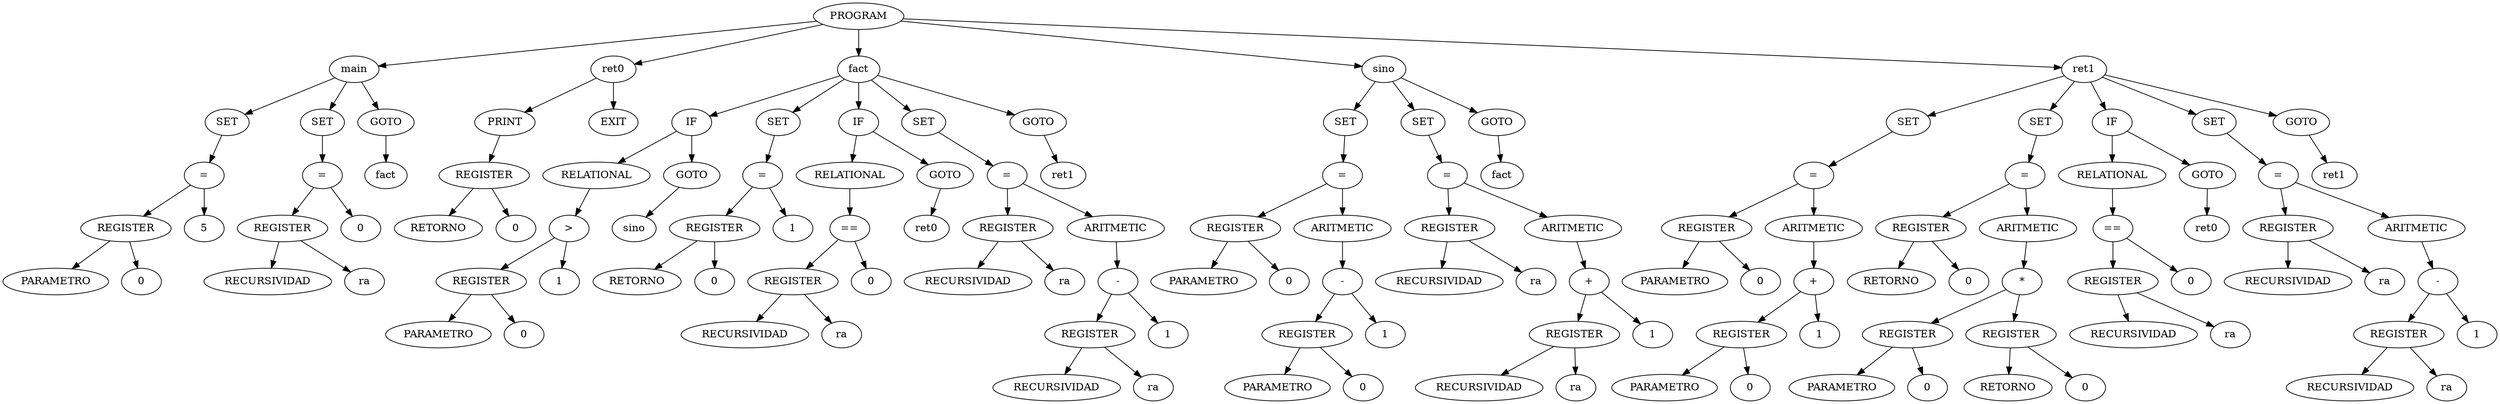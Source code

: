 digraph {
	splines=false
	1 [label=PROGRAM]
	3 [label=main]
	1 -> 3
	4 [label=SET]
	3 -> 4
	5 [label="="]
	4 -> 5
	6 [label=REGISTER]
	5 -> 6
	7 [label=PARAMETRO]
	6 -> 7
	8 [label=0]
	6 -> 8
	9 [label=5]
	5 -> 9
	10 [label=SET]
	3 -> 10
	11 [label="="]
	10 -> 11
	12 [label=REGISTER]
	11 -> 12
	13 [label=RECURSIVIDAD]
	12 -> 13
	14 [label=ra]
	12 -> 14
	15 [label=0]
	11 -> 15
	16 [label=GOTO]
	3 -> 16
	17 [label=fact]
	16 -> 17
	18 [label=ret0]
	1 -> 18
	19 [label=PRINT]
	18 -> 19
	20 [label=REGISTER]
	19 -> 20
	21 [label=RETORNO]
	20 -> 21
	22 [label=0]
	20 -> 22
	23 [label=EXIT]
	18 -> 23
	24 [label=fact]
	1 -> 24
	25 [label=IF]
	24 -> 25
	26 [label=RELATIONAL]
	25 -> 26
	27 [label=">"]
	26 -> 27
	28 [label=REGISTER]
	27 -> 28
	29 [label=PARAMETRO]
	28 -> 29
	30 [label=0]
	28 -> 30
	31 [label=1]
	27 -> 31
	32 [label=GOTO]
	25 -> 32
	33 [label=sino]
	32 -> 33
	34 [label=SET]
	24 -> 34
	35 [label="="]
	34 -> 35
	36 [label=REGISTER]
	35 -> 36
	37 [label=RETORNO]
	36 -> 37
	38 [label=0]
	36 -> 38
	39 [label=1]
	35 -> 39
	40 [label=IF]
	24 -> 40
	41 [label=RELATIONAL]
	40 -> 41
	42 [label="=="]
	41 -> 42
	43 [label=REGISTER]
	42 -> 43
	44 [label=RECURSIVIDAD]
	43 -> 44
	45 [label=ra]
	43 -> 45
	46 [label=0]
	42 -> 46
	47 [label=GOTO]
	40 -> 47
	48 [label=ret0]
	47 -> 48
	49 [label=SET]
	24 -> 49
	50 [label="="]
	49 -> 50
	51 [label=REGISTER]
	50 -> 51
	52 [label=RECURSIVIDAD]
	51 -> 52
	53 [label=ra]
	51 -> 53
	54 [label=ARITMETIC]
	50 -> 54
	55 [label="-"]
	54 -> 55
	56 [label=REGISTER]
	55 -> 56
	57 [label=RECURSIVIDAD]
	56 -> 57
	58 [label=ra]
	56 -> 58
	59 [label=1]
	55 -> 59
	60 [label=GOTO]
	24 -> 60
	61 [label=ret1]
	60 -> 61
	62 [label=sino]
	1 -> 62
	63 [label=SET]
	62 -> 63
	64 [label="="]
	63 -> 64
	65 [label=REGISTER]
	64 -> 65
	66 [label=PARAMETRO]
	65 -> 66
	67 [label=0]
	65 -> 67
	68 [label=ARITMETIC]
	64 -> 68
	69 [label="-"]
	68 -> 69
	70 [label=REGISTER]
	69 -> 70
	71 [label=PARAMETRO]
	70 -> 71
	72 [label=0]
	70 -> 72
	73 [label=1]
	69 -> 73
	74 [label=SET]
	62 -> 74
	75 [label="="]
	74 -> 75
	76 [label=REGISTER]
	75 -> 76
	77 [label=RECURSIVIDAD]
	76 -> 77
	78 [label=ra]
	76 -> 78
	79 [label=ARITMETIC]
	75 -> 79
	80 [label="+"]
	79 -> 80
	81 [label=REGISTER]
	80 -> 81
	82 [label=RECURSIVIDAD]
	81 -> 82
	83 [label=ra]
	81 -> 83
	84 [label=1]
	80 -> 84
	85 [label=GOTO]
	62 -> 85
	86 [label=fact]
	85 -> 86
	87 [label=ret1]
	1 -> 87
	88 [label=SET]
	87 -> 88
	89 [label="="]
	88 -> 89
	90 [label=REGISTER]
	89 -> 90
	91 [label=PARAMETRO]
	90 -> 91
	92 [label=0]
	90 -> 92
	93 [label=ARITMETIC]
	89 -> 93
	94 [label="+"]
	93 -> 94
	95 [label=REGISTER]
	94 -> 95
	96 [label=PARAMETRO]
	95 -> 96
	97 [label=0]
	95 -> 97
	98 [label=1]
	94 -> 98
	99 [label=SET]
	87 -> 99
	100 [label="="]
	99 -> 100
	101 [label=REGISTER]
	100 -> 101
	102 [label=RETORNO]
	101 -> 102
	103 [label=0]
	101 -> 103
	104 [label=ARITMETIC]
	100 -> 104
	105 [label="*"]
	104 -> 105
	106 [label=REGISTER]
	105 -> 106
	107 [label=PARAMETRO]
	106 -> 107
	108 [label=0]
	106 -> 108
	109 [label=REGISTER]
	105 -> 109
	110 [label=RETORNO]
	109 -> 110
	111 [label=0]
	109 -> 111
	112 [label=IF]
	87 -> 112
	113 [label=RELATIONAL]
	112 -> 113
	114 [label="=="]
	113 -> 114
	115 [label=REGISTER]
	114 -> 115
	116 [label=RECURSIVIDAD]
	115 -> 116
	117 [label=ra]
	115 -> 117
	118 [label=0]
	114 -> 118
	119 [label=GOTO]
	112 -> 119
	120 [label=ret0]
	119 -> 120
	121 [label=SET]
	87 -> 121
	122 [label="="]
	121 -> 122
	123 [label=REGISTER]
	122 -> 123
	124 [label=RECURSIVIDAD]
	123 -> 124
	125 [label=ra]
	123 -> 125
	126 [label=ARITMETIC]
	122 -> 126
	127 [label="-"]
	126 -> 127
	128 [label=REGISTER]
	127 -> 128
	129 [label=RECURSIVIDAD]
	128 -> 129
	130 [label=ra]
	128 -> 130
	131 [label=1]
	127 -> 131
	132 [label=GOTO]
	87 -> 132
	133 [label=ret1]
	132 -> 133
}

